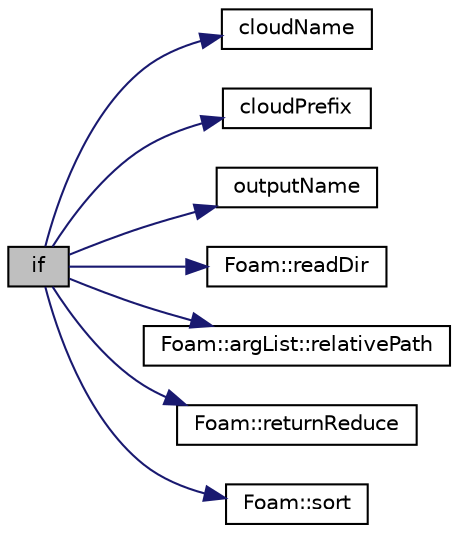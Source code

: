 digraph "if"
{
  bgcolor="transparent";
  edge [fontname="Helvetica",fontsize="10",labelfontname="Helvetica",labelfontsize="10"];
  node [fontname="Helvetica",fontsize="10",shape=record];
  rankdir="LR";
  Node1 [label="if",height=0.2,width=0.4,color="black", fillcolor="grey75", style="filled" fontcolor="black"];
  Node1 -> Node2 [color="midnightblue",fontsize="10",style="solid",fontname="Helvetica"];
  Node2 [label="cloudName",height=0.2,width=0.4,color="black",URL="$utilities_2postProcessing_2lagrangian_2particleTracks_2createFields_8H.html#aebd510f3d5315f7c0874f53eb5080312"];
  Node1 -> Node3 [color="midnightblue",fontsize="10",style="solid",fontname="Helvetica"];
  Node3 [label="cloudPrefix",height=0.2,width=0.4,color="black",URL="$findCloudFields_8H.html#a208a471f3f2fe8316fd00a82011719a6"];
  Node1 -> Node4 [color="midnightblue",fontsize="10",style="solid",fontname="Helvetica"];
  Node4 [label="outputName",height=0.2,width=0.4,color="black",URL="$convertProcessorPatches_8H.html#a14b776db76b1f70edc4b4566f8df08c0"];
  Node1 -> Node5 [color="midnightblue",fontsize="10",style="solid",fontname="Helvetica"];
  Node5 [label="Foam::readDir",height=0.2,width=0.4,color="black",URL="$namespaceFoam.html#ab57948dadd884a9f086db345bd0bc6fe",tooltip="Read a directory and return the entries as a fileName List. "];
  Node1 -> Node6 [color="midnightblue",fontsize="10",style="solid",fontname="Helvetica"];
  Node6 [label="Foam::argList::relativePath",height=0.2,width=0.4,color="black",URL="$classFoam_1_1argList.html#a3c8075ba8ac162be0738c96e9836b1d0",tooltip="Return the input relative to the globalPath by stripping off a leading value of the globalPath..."];
  Node1 -> Node7 [color="midnightblue",fontsize="10",style="solid",fontname="Helvetica"];
  Node7 [label="Foam::returnReduce",height=0.2,width=0.4,color="black",URL="$namespaceFoam.html#a8d528a67d2a9c6fe4fb94bc86872624b"];
  Node1 -> Node8 [color="midnightblue",fontsize="10",style="solid",fontname="Helvetica"];
  Node8 [label="Foam::sort",height=0.2,width=0.4,color="black",URL="$namespaceFoam.html#ac60e8d67e31d7d0aa03e70e9a6dd3217"];
}
